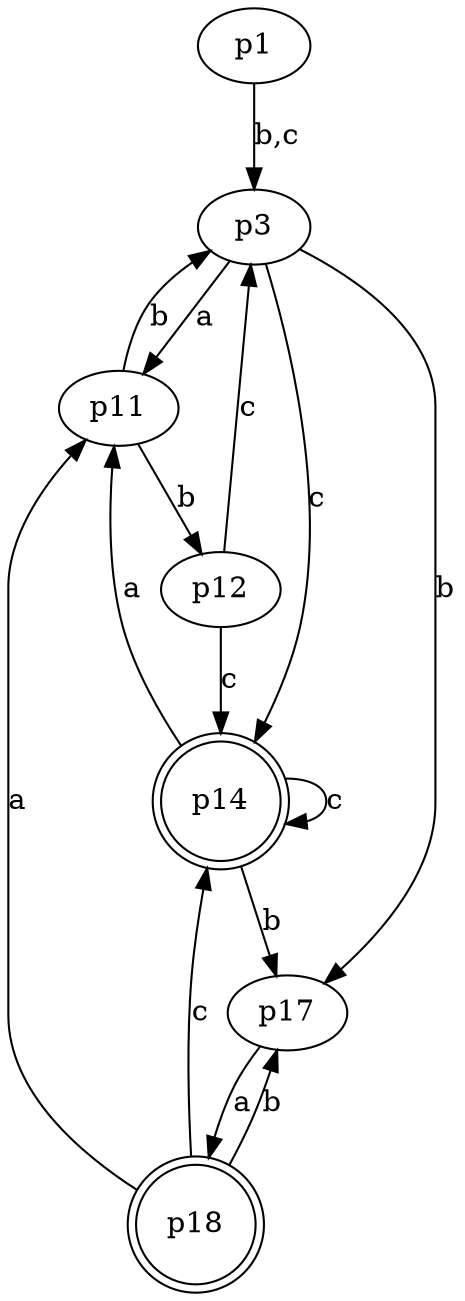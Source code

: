 digraph G 
{
    n1 [label = p1]
    n3 [label = p3]
    n11 [label = p11]
    n12 [label = p12]
    n14 [label = p14, shape = doublecircle]
    n17 [label = p17]
    n18 [label = p18, shape = doublecircle]
	
    n1 -> n3 [label = "b,c"]
    
    n3 -> n11 [label = "a"]
    n3 -> n17 [label = "b"]
    n3 -> n14 [label = "c"]
    
    n11 -> n3  [label = "b"]
    n11 -> n12  [label = "b"]
    
    n12 -> n3 [label = "c"]
    n12 -> n14 [label = "c"]
    
    n14 -> n14  [label = "c"]
    n14 -> n11 [label = "a"]
    n14 -> n17 [label = "b"]
    
    n17 -> n18 [label = "a"]
    
    n18 -> n17  [label = "b"]
    n18 -> n11 [label = "a"]
    n18 -> n14  [label = "c"]
}
